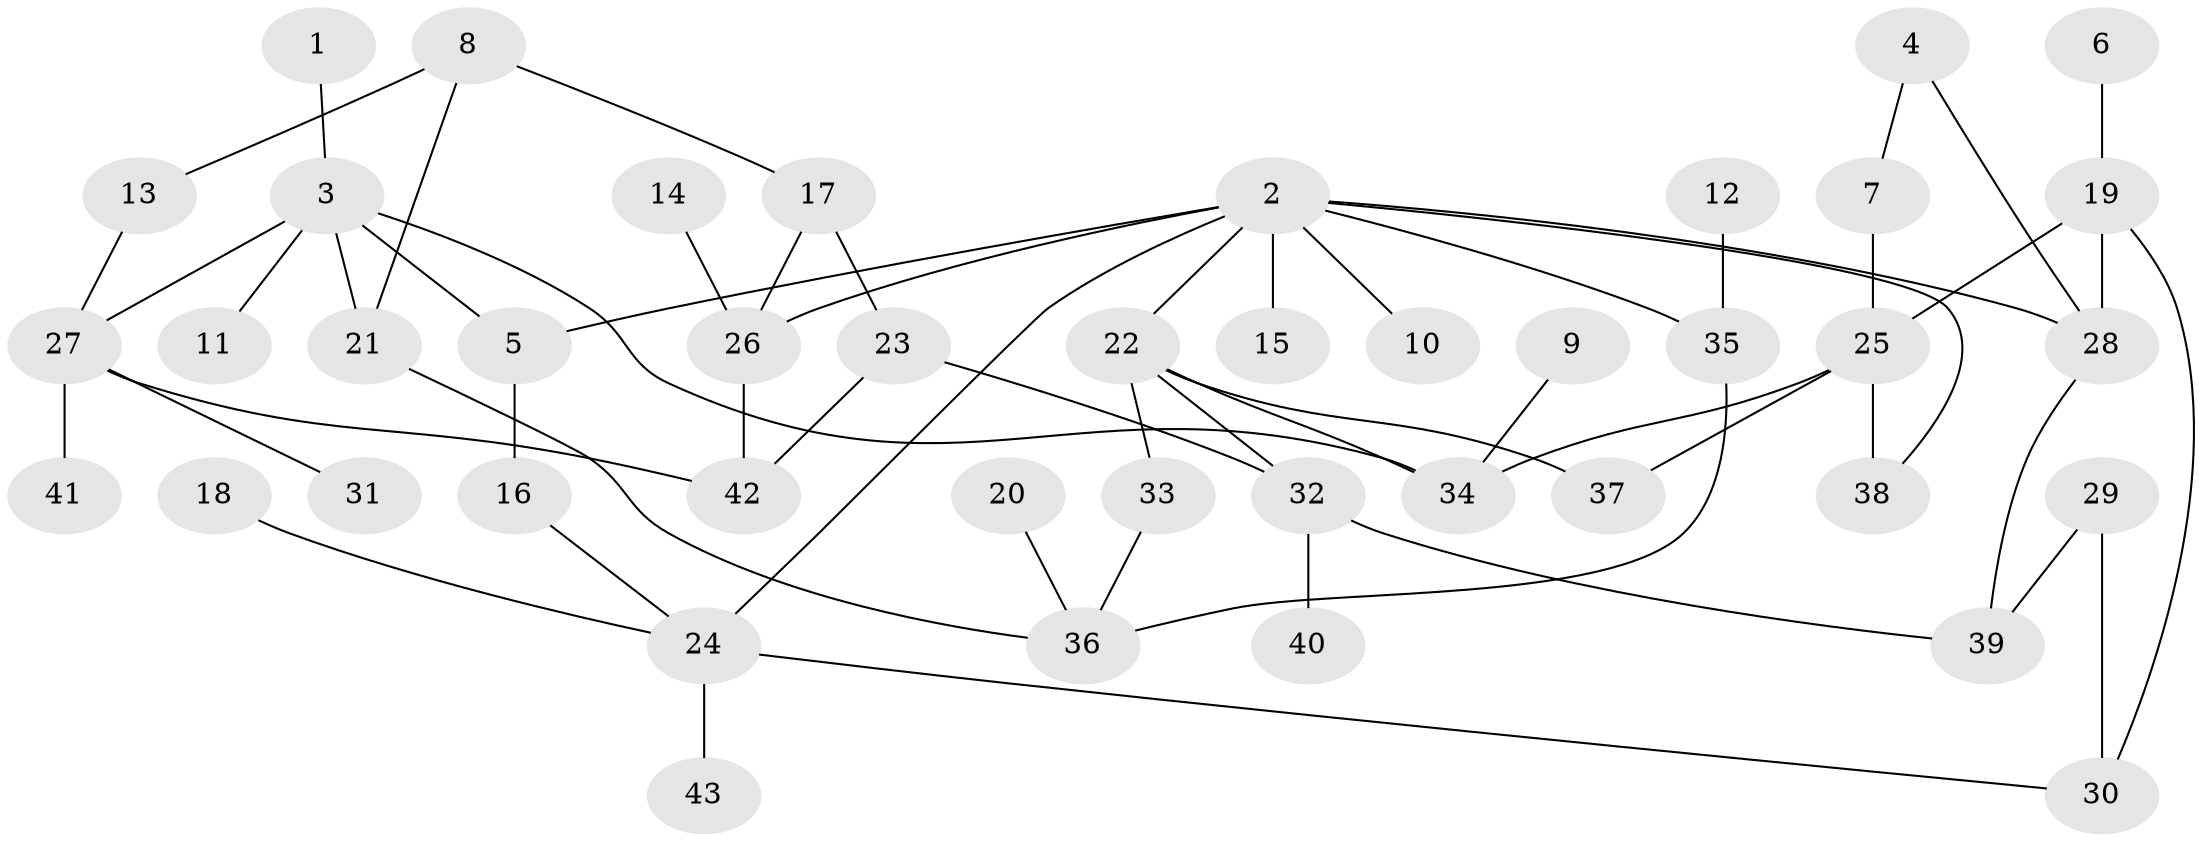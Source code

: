 // original degree distribution, {6: 0.023529411764705882, 5: 0.08235294117647059, 4: 0.10588235294117647, 3: 0.15294117647058825, 2: 0.2823529411764706, 1: 0.35294117647058826}
// Generated by graph-tools (version 1.1) at 2025/25/03/09/25 03:25:33]
// undirected, 43 vertices, 58 edges
graph export_dot {
graph [start="1"]
  node [color=gray90,style=filled];
  1;
  2;
  3;
  4;
  5;
  6;
  7;
  8;
  9;
  10;
  11;
  12;
  13;
  14;
  15;
  16;
  17;
  18;
  19;
  20;
  21;
  22;
  23;
  24;
  25;
  26;
  27;
  28;
  29;
  30;
  31;
  32;
  33;
  34;
  35;
  36;
  37;
  38;
  39;
  40;
  41;
  42;
  43;
  1 -- 3 [weight=1.0];
  2 -- 5 [weight=1.0];
  2 -- 10 [weight=1.0];
  2 -- 15 [weight=1.0];
  2 -- 22 [weight=1.0];
  2 -- 24 [weight=1.0];
  2 -- 26 [weight=1.0];
  2 -- 28 [weight=1.0];
  2 -- 35 [weight=1.0];
  2 -- 38 [weight=1.0];
  3 -- 5 [weight=1.0];
  3 -- 11 [weight=1.0];
  3 -- 21 [weight=1.0];
  3 -- 27 [weight=1.0];
  3 -- 34 [weight=1.0];
  4 -- 7 [weight=1.0];
  4 -- 28 [weight=1.0];
  5 -- 16 [weight=1.0];
  6 -- 19 [weight=1.0];
  7 -- 25 [weight=1.0];
  8 -- 13 [weight=1.0];
  8 -- 17 [weight=1.0];
  8 -- 21 [weight=1.0];
  9 -- 34 [weight=1.0];
  12 -- 35 [weight=1.0];
  13 -- 27 [weight=1.0];
  14 -- 26 [weight=1.0];
  16 -- 24 [weight=1.0];
  17 -- 23 [weight=1.0];
  17 -- 26 [weight=1.0];
  18 -- 24 [weight=1.0];
  19 -- 25 [weight=1.0];
  19 -- 28 [weight=1.0];
  19 -- 30 [weight=1.0];
  20 -- 36 [weight=1.0];
  21 -- 36 [weight=1.0];
  22 -- 32 [weight=1.0];
  22 -- 33 [weight=1.0];
  22 -- 34 [weight=1.0];
  22 -- 37 [weight=1.0];
  23 -- 32 [weight=1.0];
  23 -- 42 [weight=1.0];
  24 -- 30 [weight=1.0];
  24 -- 43 [weight=1.0];
  25 -- 34 [weight=1.0];
  25 -- 37 [weight=1.0];
  25 -- 38 [weight=1.0];
  26 -- 42 [weight=1.0];
  27 -- 31 [weight=1.0];
  27 -- 41 [weight=1.0];
  27 -- 42 [weight=1.0];
  28 -- 39 [weight=1.0];
  29 -- 30 [weight=1.0];
  29 -- 39 [weight=1.0];
  32 -- 39 [weight=1.0];
  32 -- 40 [weight=1.0];
  33 -- 36 [weight=1.0];
  35 -- 36 [weight=1.0];
}
